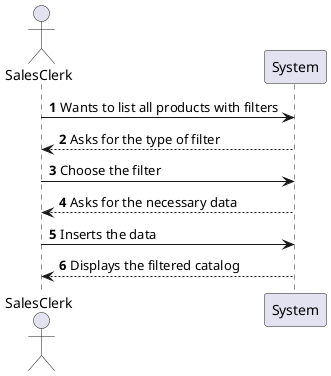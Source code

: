 @startuml
'https://plantuml.com/sequence-diagram
autonumber

actor SalesClerk

SalesClerk -> System: Wants to list all products with filters

System --> SalesClerk: Asks for the type of filter

SalesClerk -> System : Choose the filter

System --> SalesClerk : Asks for the necessary data

SalesClerk -> System : Inserts the data

System --> SalesClerk : Displays the filtered catalog

@enduml